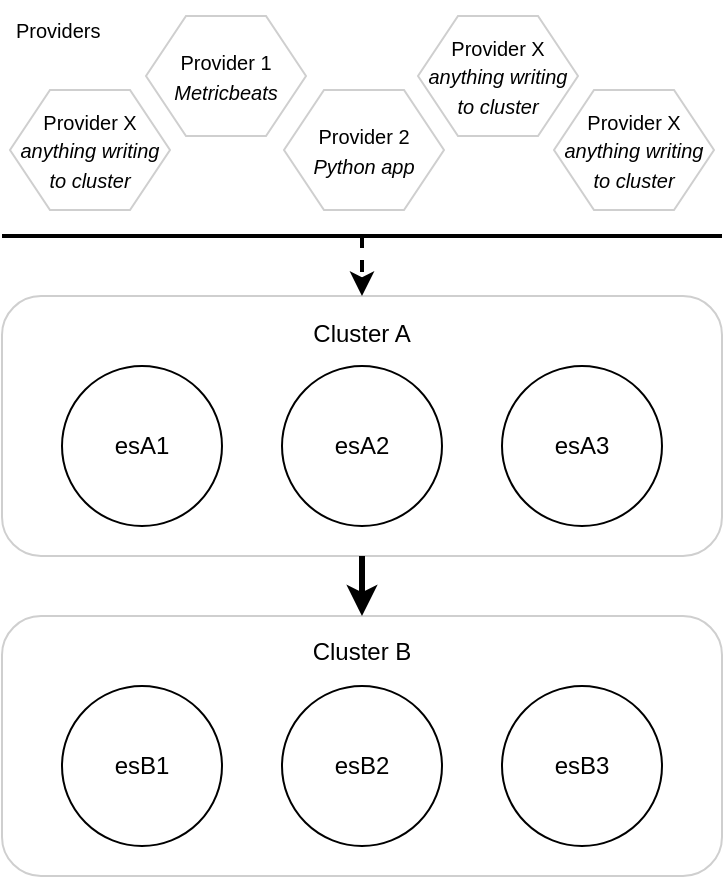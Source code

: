 <mxfile version="20.8.16" type="device"><diagram name="Page-1" id="4Ln4EGeQK0dPKmoiBt0o"><mxGraphModel dx="1195" dy="725" grid="1" gridSize="10" guides="1" tooltips="1" connect="1" arrows="1" fold="1" page="1" pageScale="1" pageWidth="827" pageHeight="1169" math="0" shadow="0"><root><mxCell id="0"/><mxCell id="1" parent="0"/><mxCell id="wd3FHUJSJOQtrGlez7Qm-4" value="" style="rounded=1;whiteSpace=wrap;html=1;fillColor=default;strokeColor=#CFCFCF;fontFamily=Helvetica;" parent="1" vertex="1"><mxGeometry x="180" y="150" width="360" height="130" as="geometry"/></mxCell><mxCell id="wd3FHUJSJOQtrGlez7Qm-5" value="esA1" style="ellipse;whiteSpace=wrap;html=1;aspect=fixed;fontFamily=Helvetica;" parent="1" vertex="1"><mxGeometry x="210" y="185" width="80" height="80" as="geometry"/></mxCell><mxCell id="wd3FHUJSJOQtrGlez7Qm-6" value="esA2" style="ellipse;whiteSpace=wrap;html=1;aspect=fixed;fontFamily=Helvetica;" parent="1" vertex="1"><mxGeometry x="320" y="185" width="80" height="80" as="geometry"/></mxCell><mxCell id="wd3FHUJSJOQtrGlez7Qm-7" value="esA3" style="ellipse;whiteSpace=wrap;html=1;aspect=fixed;fontFamily=Helvetica;" parent="1" vertex="1"><mxGeometry x="430" y="185" width="80" height="80" as="geometry"/></mxCell><mxCell id="wd3FHUJSJOQtrGlez7Qm-8" value="Cluster A" style="text;html=1;strokeColor=none;fillColor=none;align=center;verticalAlign=middle;whiteSpace=wrap;rounded=0;fontFamily=Helvetica;" parent="1" vertex="1"><mxGeometry x="330" y="154" width="60" height="30" as="geometry"/></mxCell><mxCell id="wd3FHUJSJOQtrGlez7Qm-9" value="" style="rounded=1;whiteSpace=wrap;html=1;fillColor=default;strokeColor=#CFCFCF;fontFamily=Helvetica;" parent="1" vertex="1"><mxGeometry x="180" y="310" width="360" height="130" as="geometry"/></mxCell><mxCell id="wd3FHUJSJOQtrGlez7Qm-10" value="esB1" style="ellipse;whiteSpace=wrap;html=1;aspect=fixed;fontFamily=Helvetica;" parent="1" vertex="1"><mxGeometry x="210" y="345" width="80" height="80" as="geometry"/></mxCell><mxCell id="wd3FHUJSJOQtrGlez7Qm-11" value="esB2" style="ellipse;whiteSpace=wrap;html=1;aspect=fixed;fontFamily=Helvetica;" parent="1" vertex="1"><mxGeometry x="320" y="345" width="80" height="80" as="geometry"/></mxCell><mxCell id="wd3FHUJSJOQtrGlez7Qm-12" value="esB3" style="ellipse;whiteSpace=wrap;html=1;aspect=fixed;fontFamily=Helvetica;" parent="1" vertex="1"><mxGeometry x="430" y="345" width="80" height="80" as="geometry"/></mxCell><mxCell id="wd3FHUJSJOQtrGlez7Qm-13" value="Cluster B" style="text;html=1;strokeColor=none;fillColor=none;align=center;verticalAlign=middle;whiteSpace=wrap;rounded=0;fontFamily=Helvetica;" parent="1" vertex="1"><mxGeometry x="330" y="313" width="60" height="30" as="geometry"/></mxCell><mxCell id="wd3FHUJSJOQtrGlez7Qm-14" value="" style="endArrow=classic;html=1;rounded=0;exitX=0.5;exitY=1;exitDx=0;exitDy=0;strokeWidth=3;fontFamily=Helvetica;" parent="1" source="wd3FHUJSJOQtrGlez7Qm-4" edge="1"><mxGeometry width="50" height="50" relative="1" as="geometry"><mxPoint x="130" y="360" as="sourcePoint"/><mxPoint x="360" y="310" as="targetPoint"/></mxGeometry></mxCell><mxCell id="wd3FHUJSJOQtrGlez7Qm-16" value="" style="shape=image;verticalLabelPosition=bottom;labelBackgroundColor=default;verticalAlign=top;aspect=fixed;imageAspect=0;image=https://plugins.jetbrains.com/files/14512/281229/icon/pluginIcon.png;fontFamily=Helvetica;" parent="1" vertex="1"><mxGeometry x="506" y="154" width="30" height="30" as="geometry"/></mxCell><mxCell id="wd3FHUJSJOQtrGlez7Qm-17" value="" style="shape=image;verticalLabelPosition=bottom;labelBackgroundColor=default;verticalAlign=top;aspect=fixed;imageAspect=0;image=https://plugins.jetbrains.com/files/14512/281229/icon/pluginIcon.png;fontFamily=Helvetica;" parent="1" vertex="1"><mxGeometry x="506" y="313" width="30" height="30" as="geometry"/></mxCell><mxCell id="wd3FHUJSJOQtrGlez7Qm-20" value="&lt;font style=&quot;font-size: 10px;&quot;&gt;Provider 1&lt;br&gt;&lt;i&gt;Metricbeats&lt;/i&gt;&lt;/font&gt;" style="shape=hexagon;perimeter=hexagonPerimeter2;whiteSpace=wrap;html=1;fixedSize=1;strokeColor=#CFCFCF;fillColor=default;fontFamily=Helvetica;" parent="1" vertex="1"><mxGeometry x="252" y="10" width="80" height="60" as="geometry"/></mxCell><mxCell id="wd3FHUJSJOQtrGlez7Qm-21" value="&lt;font style=&quot;font-size: 10px;&quot;&gt;Provider 2&lt;br&gt;&lt;i&gt;Python app&lt;/i&gt;&lt;br&gt;&lt;/font&gt;" style="shape=hexagon;perimeter=hexagonPerimeter2;whiteSpace=wrap;html=1;fixedSize=1;strokeColor=#CFCFCF;fillColor=default;fontFamily=Helvetica;" parent="1" vertex="1"><mxGeometry x="321" y="47" width="80" height="60" as="geometry"/></mxCell><mxCell id="wd3FHUJSJOQtrGlez7Qm-22" value="&lt;font style=&quot;font-size: 10px;&quot;&gt;Provider X&lt;br&gt;&lt;i&gt;anything writing to cluster&lt;/i&gt;&lt;br&gt;&lt;/font&gt;" style="shape=hexagon;perimeter=hexagonPerimeter2;whiteSpace=wrap;html=1;fixedSize=1;strokeColor=#CFCFCF;fillColor=default;fontFamily=Helvetica;" parent="1" vertex="1"><mxGeometry x="388" y="10" width="80" height="60" as="geometry"/></mxCell><mxCell id="wd3FHUJSJOQtrGlez7Qm-23" value="" style="endArrow=none;html=1;rounded=0;strokeWidth=2;fontSize=10;fontFamily=Helvetica;" parent="1" edge="1"><mxGeometry width="50" height="50" relative="1" as="geometry"><mxPoint x="180" y="120" as="sourcePoint"/><mxPoint x="540" y="120" as="targetPoint"/></mxGeometry></mxCell><mxCell id="wd3FHUJSJOQtrGlez7Qm-24" value="" style="endArrow=classic;html=1;rounded=0;strokeWidth=2;fontSize=10;entryX=0.5;entryY=0;entryDx=0;entryDy=0;fontFamily=Helvetica;dashed=1;" parent="1" target="wd3FHUJSJOQtrGlez7Qm-4" edge="1"><mxGeometry width="50" height="50" relative="1" as="geometry"><mxPoint x="360" y="120" as="sourcePoint"/><mxPoint x="250" y="60" as="targetPoint"/></mxGeometry></mxCell><mxCell id="wd3FHUJSJOQtrGlez7Qm-25" value="&lt;font style=&quot;font-size: 10px;&quot;&gt;Provider X&lt;br&gt;&lt;i&gt;anything writing to cluster&lt;/i&gt;&lt;br&gt;&lt;/font&gt;" style="shape=hexagon;perimeter=hexagonPerimeter2;whiteSpace=wrap;html=1;fixedSize=1;strokeColor=#CFCFCF;fillColor=default;fontFamily=Helvetica;" parent="1" vertex="1"><mxGeometry x="456" y="47" width="80" height="60" as="geometry"/></mxCell><mxCell id="wd3FHUJSJOQtrGlez7Qm-26" value="&lt;font style=&quot;font-size: 10px;&quot;&gt;Provider X&lt;br&gt;&lt;i&gt;anything writing to cluster&lt;/i&gt;&lt;br&gt;&lt;/font&gt;" style="shape=hexagon;perimeter=hexagonPerimeter2;whiteSpace=wrap;html=1;fixedSize=1;strokeColor=#CFCFCF;fillColor=default;fontFamily=Helvetica;" parent="1" vertex="1"><mxGeometry x="184" y="47" width="80" height="60" as="geometry"/></mxCell><mxCell id="wd3FHUJSJOQtrGlez7Qm-27" value="Providers" style="text;html=1;strokeColor=none;fillColor=none;align=left;verticalAlign=middle;whiteSpace=wrap;rounded=0;fontSize=10;fontFamily=Helvetica;" parent="1" vertex="1"><mxGeometry x="185" y="2" width="60" height="30" as="geometry"/></mxCell></root></mxGraphModel></diagram></mxfile>